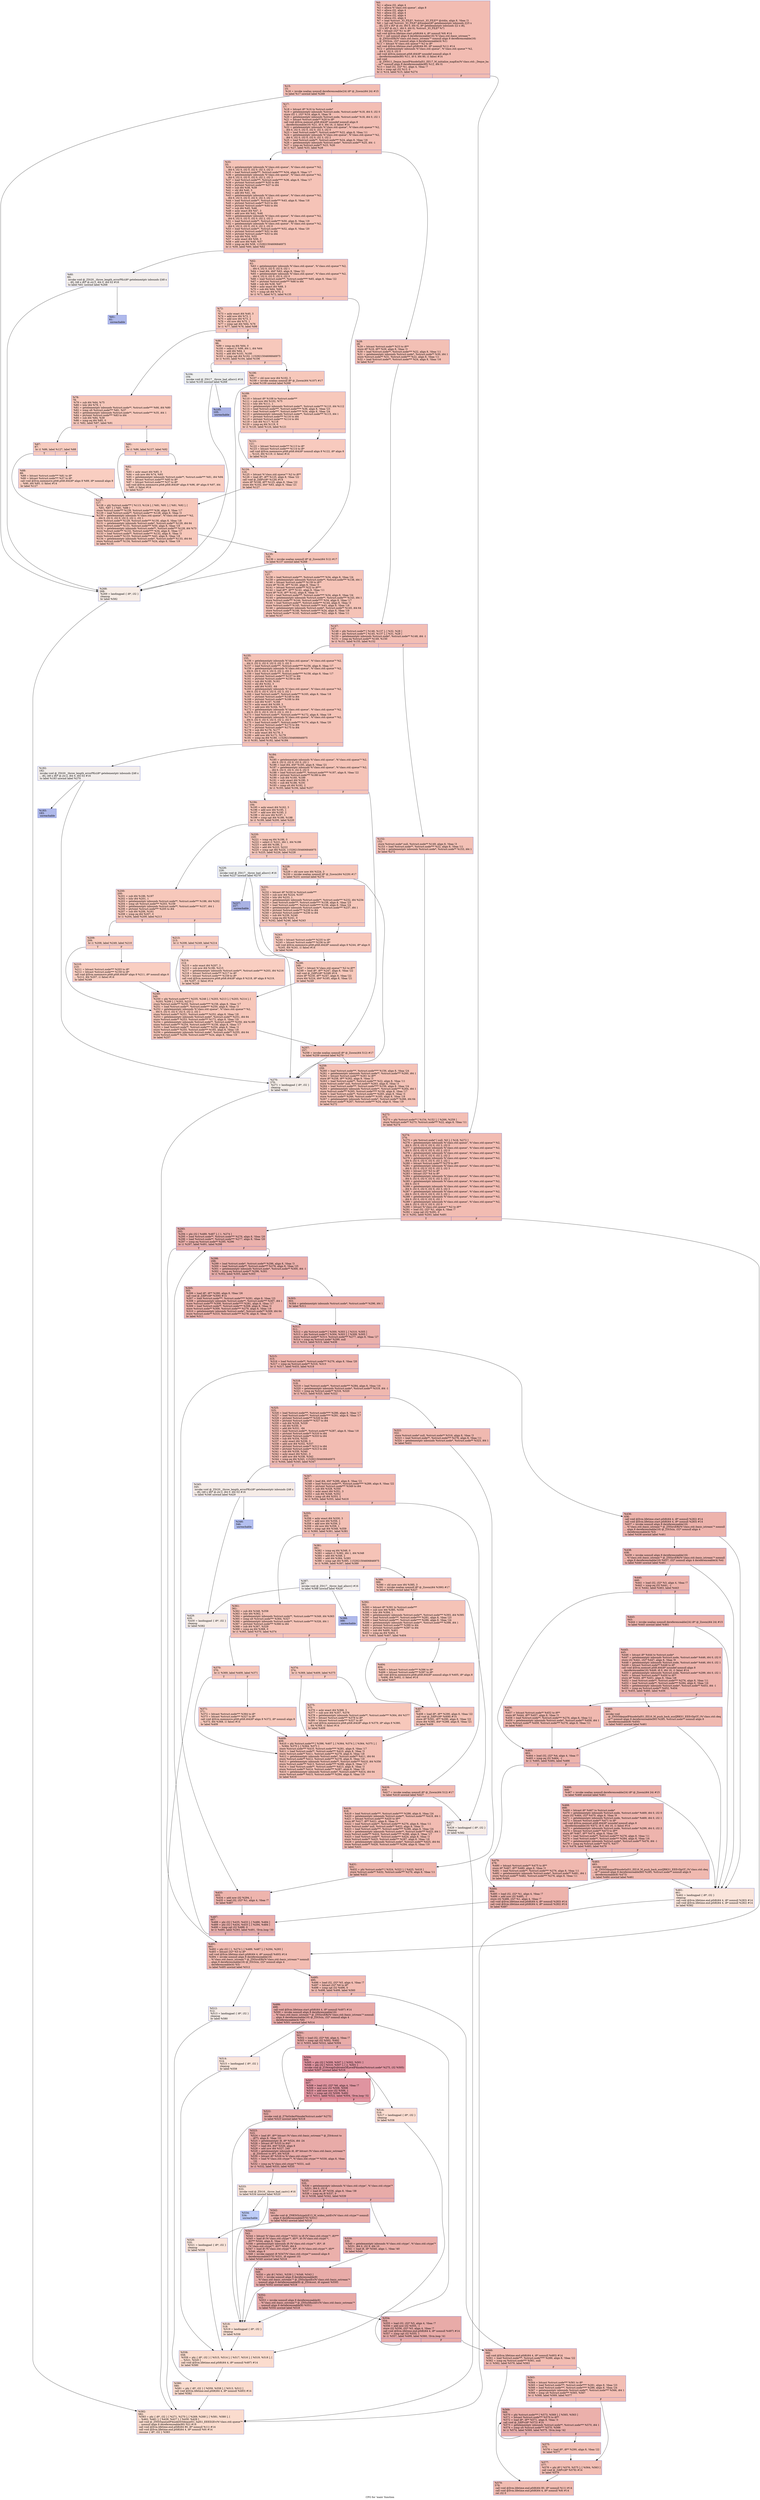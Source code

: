 digraph "CFG for 'main' function" {
	label="CFG for 'main' function";

	Node0x55df710469c0 [shape=record,color="#3d50c3ff", style=filled, fillcolor="#e1675170",label="{%0:\l  %1 = alloca i32, align 4\l  %2 = alloca %\"class.std::queue\", align 8\l  %3 = alloca i32, align 4\l  %4 = alloca i32, align 4\l  %5 = alloca i32, align 4\l  %6 = alloca i32, align 4\l  %7 = load %struct._IO_FILE*, %struct._IO_FILE** @stdin, align 8, !tbaa !3\l  %8 = tail call %struct._IO_FILE* @freopen(i8* getelementptr inbounds ([25 x\l... i8], [25 x i8]* @.str, i64 0, i64 0), i8* getelementptr inbounds ([2 x i8],\l... [2 x i8]* @.str.1, i64 0, i64 0), %struct._IO_FILE* %7)\l  %9 = bitcast i32* %1 to i8*\l  call void @llvm.lifetime.start.p0i8(i64 4, i8* nonnull %9) #14\l  %10 = call nonnull align 8 dereferenceable(16) %\"class.std::basic_istream\"*\l... @_ZNSirsERi(%\"class.std::basic_istream\"* nonnull align 8 dereferenceable(16)\l... @_ZSt3cin, i32* nonnull align 4 dereferenceable(4) %1)\l  %11 = bitcast %\"class.std::queue\"* %2 to i8*\l  call void @llvm.lifetime.start.p0i8(i64 80, i8* nonnull %11) #14\l  %12 = getelementptr inbounds %\"class.std::queue\", %\"class.std::queue\"* %2,\l... i64 0, i32 0, i32 0\l  call void @llvm.memset.p0i8.i64(i8* noundef nonnull align 8\l... dereferenceable(80) %11, i8 0, i64 80, i1 false) #14\l  call void\l... @_ZNSt11_Deque_baseIP4nodeSaIS1_EE17_M_initialize_mapEm(%\"class.std::_Deque_ba\l...se\"* nonnull align 8 dereferenceable(80) %12, i64 0)\l  %13 = load i32, i32* %1, align 4, !tbaa !7\l  %14 = icmp sgt i32 %13, 0\l  br i1 %14, label %15, label %274\l|{<s0>T|<s1>F}}"];
	Node0x55df710469c0:s0 -> Node0x55df71047c90;
	Node0x55df710469c0:s1 -> Node0x55df71047ce0;
	Node0x55df71047c90 [shape=record,color="#3d50c3ff", style=filled, fillcolor="#e36c5570",label="{%15:\l15:                                               \l  %16 = invoke noalias nonnull dereferenceable(24) i8* @_Znwm(i64 24) #15\l          to label %17 unwind label %268\l}"];
	Node0x55df71047c90 -> Node0x55df71047e20;
	Node0x55df71047c90 -> Node0x55df71047e70;
	Node0x55df71047e20 [shape=record,color="#3d50c3ff", style=filled, fillcolor="#e36c5570",label="{%17:\l17:                                               \l  %18 = bitcast i8* %16 to %struct.node*\l  %19 = getelementptr inbounds %struct.node, %struct.node* %18, i64 0, i32 0\l  store i32 1, i32* %19, align 8, !tbaa !9\l  %20 = getelementptr inbounds %struct.node, %struct.node* %18, i64 0, i32 1\l  %21 = bitcast %struct.node** %20 to i8*\l  call void @llvm.memset.p0i8.i64(i8* noundef nonnull align 8\l... dereferenceable(16) %21, i8 0, i64 16, i1 false) #14\l  %22 = getelementptr inbounds %\"class.std::queue\", %\"class.std::queue\"* %2,\l... i64 0, i32 0, i32 0, i32 0, i32 3, i32 0\l  %23 = load %struct.node**, %struct.node*** %22, align 8, !tbaa !11\l  %24 = getelementptr inbounds %\"class.std::queue\", %\"class.std::queue\"* %2,\l... i64 0, i32 0, i32 0, i32 0, i32 3, i32 2\l  %25 = load %struct.node**, %struct.node*** %24, align 8, !tbaa !16\l  %26 = getelementptr inbounds %struct.node*, %struct.node** %25, i64 -1\l  %27 = icmp eq %struct.node** %23, %26\l  br i1 %27, label %33, label %28\l|{<s0>T|<s1>F}}"];
	Node0x55df71047e20:s0 -> Node0x55df71048ff0;
	Node0x55df71047e20:s1 -> Node0x55df71049040;
	Node0x55df71049040 [shape=record,color="#3d50c3ff", style=filled, fillcolor="#e5705870",label="{%28:\l28:                                               \l  %29 = bitcast %struct.node** %23 to i8**\l  store i8* %16, i8** %29, align 8, !tbaa !3\l  %30 = load %struct.node**, %struct.node*** %22, align 8, !tbaa !11\l  %31 = getelementptr inbounds %struct.node*, %struct.node** %30, i64 1\l  store %struct.node** %31, %struct.node*** %22, align 8, !tbaa !11\l  %32 = load %struct.node**, %struct.node*** %24, align 8, !tbaa !16\l  br label %147\l}"];
	Node0x55df71049040 -> Node0x55df71049490;
	Node0x55df71048ff0 [shape=record,color="#3d50c3ff", style=filled, fillcolor="#e8765c70",label="{%33:\l33:                                               \l  %34 = getelementptr inbounds %\"class.std::queue\", %\"class.std::queue\"* %2,\l... i64 0, i32 0, i32 0, i32 0, i32 3, i32 3\l  %35 = load %struct.node***, %struct.node**** %34, align 8, !tbaa !17\l  %36 = getelementptr inbounds %\"class.std::queue\", %\"class.std::queue\"* %2,\l... i64 0, i32 0, i32 0, i32 0, i32 2, i32 3\l  %37 = load %struct.node***, %struct.node**** %36, align 8, !tbaa !17\l  %38 = ptrtoint %struct.node*** %35 to i64\l  %39 = ptrtoint %struct.node*** %37 to i64\l  %40 = sub i64 %38, %39\l  %41 = shl i64 %40, 3\l  %42 = add i64 %41, -64\l  %43 = getelementptr inbounds %\"class.std::queue\", %\"class.std::queue\"* %2,\l... i64 0, i32 0, i32 0, i32 0, i32 3, i32 1\l  %44 = load %struct.node**, %struct.node*** %43, align 8, !tbaa !18\l  %45 = ptrtoint %struct.node** %23 to i64\l  %46 = ptrtoint %struct.node** %44 to i64\l  %47 = sub i64 %45, %46\l  %48 = ashr exact i64 %47, 3\l  %49 = add nsw i64 %42, %48\l  %50 = getelementptr inbounds %\"class.std::queue\", %\"class.std::queue\"* %2,\l... i64 0, i32 0, i32 0, i32 0, i32 2, i32 2\l  %51 = load %struct.node**, %struct.node*** %50, align 8, !tbaa !19\l  %52 = getelementptr inbounds %\"class.std::queue\", %\"class.std::queue\"* %2,\l... i64 0, i32 0, i32 0, i32 0, i32 2, i32 0\l  %53 = load %struct.node**, %struct.node*** %52, align 8, !tbaa !20\l  %54 = ptrtoint %struct.node** %51 to i64\l  %55 = ptrtoint %struct.node** %53 to i64\l  %56 = sub i64 %54, %55\l  %57 = ashr exact i64 %56, 3\l  %58 = add nsw i64 %49, %57\l  %59 = icmp eq i64 %58, 1152921504606846975\l  br i1 %59, label %60, label %62\l|{<s0>T|<s1>F}}"];
	Node0x55df71048ff0:s0 -> Node0x55df7104a600;
	Node0x55df71048ff0:s1 -> Node0x55df7104a650;
	Node0x55df7104a600 [shape=record,color="#3d50c3ff", style=filled, fillcolor="#e3d9d370",label="{%60:\l60:                                               \l  invoke void @_ZSt20__throw_length_errorPKc(i8* getelementptr inbounds ([48 x\l... i8], [48 x i8]* @.str.2, i64 0, i64 0)) #16\l          to label %61 unwind label %268\l}"];
	Node0x55df7104a600 -> Node0x55df7104a790;
	Node0x55df7104a600 -> Node0x55df71047e70;
	Node0x55df7104a790 [shape=record,color="#3d50c3ff", style=filled, fillcolor="#4961d270",label="{%61:\l61:                                               \l  unreachable\l}"];
	Node0x55df7104a650 [shape=record,color="#3d50c3ff", style=filled, fillcolor="#e8765c70",label="{%62:\l62:                                               \l  %63 = getelementptr inbounds %\"class.std::queue\", %\"class.std::queue\"* %2,\l... i64 0, i32 0, i32 0, i32 0, i32 1\l  %64 = load i64, i64* %63, align 8, !tbaa !21\l  %65 = getelementptr inbounds %\"class.std::queue\", %\"class.std::queue\"* %2,\l... i64 0, i32 0, i32 0, i32 0, i32 0\l  %66 = load %struct.node***, %struct.node**** %65, align 8, !tbaa !22\l  %67 = ptrtoint %struct.node*** %66 to i64\l  %68 = sub i64 %38, %67\l  %69 = ashr exact i64 %68, 3\l  %70 = sub i64 %64, %69\l  %71 = icmp ult i64 %70, 2\l  br i1 %71, label %72, label %135\l|{<s0>T|<s1>F}}"];
	Node0x55df7104a650:s0 -> Node0x55df7104af30;
	Node0x55df7104a650:s1 -> Node0x55df7104af80;
	Node0x55df7104af30 [shape=record,color="#3d50c3ff", style=filled, fillcolor="#ec7f6370",label="{%72:\l72:                                               \l  %73 = ashr exact i64 %40, 3\l  %74 = add nsw i64 %73, 1\l  %75 = add nsw i64 %73, 2\l  %76 = shl nsw i64 %75, 1\l  %77 = icmp ugt i64 %64, %76\l  br i1 %77, label %78, label %98\l|{<s0>T|<s1>F}}"];
	Node0x55df7104af30:s0 -> Node0x55df7104b350;
	Node0x55df7104af30:s1 -> Node0x55df7104b3a0;
	Node0x55df7104b350 [shape=record,color="#3d50c3ff", style=filled, fillcolor="#ed836670",label="{%78:\l78:                                               \l  %79 = sub i64 %64, %75\l  %80 = lshr i64 %79, 1\l  %81 = getelementptr inbounds %struct.node**, %struct.node*** %66, i64 %80\l  %82 = icmp ult %struct.node*** %81, %37\l  %83 = getelementptr inbounds %struct.node**, %struct.node*** %35, i64 1\l  %84 = ptrtoint %struct.node*** %83 to i64\l  %85 = sub i64 %84, %39\l  %86 = icmp eq i64 %85, 0\l  br i1 %82, label %87, label %91\l|{<s0>T|<s1>F}}"];
	Node0x55df7104b350:s0 -> Node0x55df7104b960;
	Node0x55df7104b350:s1 -> Node0x55df7104b9b0;
	Node0x55df7104b960 [shape=record,color="#3d50c3ff", style=filled, fillcolor="#f08b6e70",label="{%87:\l87:                                               \l  br i1 %86, label %127, label %88\l|{<s0>T|<s1>F}}"];
	Node0x55df7104b960:s0 -> Node0x55df7104baf0;
	Node0x55df7104b960:s1 -> Node0x55df7104bb40;
	Node0x55df7104bb40 [shape=record,color="#3d50c3ff", style=filled, fillcolor="#f2907270",label="{%88:\l88:                                               \l  %89 = bitcast %struct.node*** %81 to i8*\l  %90 = bitcast %struct.node*** %37 to i8*\l  call void @llvm.memmove.p0i8.p0i8.i64(i8* align 8 %89, i8* nonnull align 8\l... %90, i64 %85, i1 false) #14\l  br label %127\l}"];
	Node0x55df7104bb40 -> Node0x55df7104baf0;
	Node0x55df7104b9b0 [shape=record,color="#3d50c3ff", style=filled, fillcolor="#f08b6e70",label="{%91:\l91:                                               \l  br i1 %86, label %127, label %92\l|{<s0>T|<s1>F}}"];
	Node0x55df7104b9b0:s0 -> Node0x55df7104baf0;
	Node0x55df7104b9b0:s1 -> Node0x55df7104bf60;
	Node0x55df7104bf60 [shape=record,color="#3d50c3ff", style=filled, fillcolor="#f2907270",label="{%92:\l92:                                               \l  %93 = ashr exact i64 %85, 3\l  %94 = sub nsw i64 %74, %93\l  %95 = getelementptr inbounds %struct.node**, %struct.node*** %81, i64 %94\l  %96 = bitcast %struct.node*** %95 to i8*\l  %97 = bitcast %struct.node*** %37 to i8*\l  call void @llvm.memmove.p0i8.p0i8.i64(i8* align 8 %96, i8* align 8 %97, i64\l... %85, i1 false) #14\l  br label %127\l}"];
	Node0x55df7104bf60 -> Node0x55df7104baf0;
	Node0x55df7104b3a0 [shape=record,color="#3d50c3ff", style=filled, fillcolor="#ed836670",label="{%98:\l98:                                               \l  %99 = icmp eq i64 %64, 0\l  %100 = select i1 %99, i64 1, i64 %64\l  %101 = add i64 %64, 2\l  %102 = add i64 %101, %100\l  %103 = icmp ugt i64 %102, 1152921504606846975\l  br i1 %103, label %104, label %106\l|{<s0>T|<s1>F}}"];
	Node0x55df7104b3a0:s0 -> Node0x55df7104c7d0;
	Node0x55df7104b3a0:s1 -> Node0x55df7104c820;
	Node0x55df7104c7d0 [shape=record,color="#3d50c3ff", style=filled, fillcolor="#dbdcde70",label="{%104:\l104:                                              \l  invoke void @_ZSt17__throw_bad_allocv() #16\l          to label %105 unwind label %268\l}"];
	Node0x55df7104c7d0 -> Node0x55df7104c920;
	Node0x55df7104c7d0 -> Node0x55df71047e70;
	Node0x55df7104c920 [shape=record,color="#3d50c3ff", style=filled, fillcolor="#3d50c370",label="{%105:\l105:                                              \l  unreachable\l}"];
	Node0x55df7104c820 [shape=record,color="#3d50c3ff", style=filled, fillcolor="#ed836670",label="{%106:\l106:                                              \l  %107 = shl nuw nsw i64 %102, 3\l  %108 = invoke noalias nonnull i8* @_Znwm(i64 %107) #17\l          to label %109 unwind label %268\l}"];
	Node0x55df7104c820 -> Node0x55df7104cb60;
	Node0x55df7104c820 -> Node0x55df71047e70;
	Node0x55df7104cb60 [shape=record,color="#3d50c3ff", style=filled, fillcolor="#ed836670",label="{%109:\l109:                                              \l  %110 = bitcast i8* %108 to %struct.node***\l  %111 = sub nsw i64 %102, %75\l  %112 = lshr i64 %111, 1\l  %113 = getelementptr inbounds %struct.node**, %struct.node*** %110, i64 %112\l  %114 = load %struct.node***, %struct.node**** %36, align 8, !tbaa !23\l  %115 = load %struct.node***, %struct.node**** %34, align 8, !tbaa !24\l  %116 = getelementptr inbounds %struct.node**, %struct.node*** %115, i64 1\l  %117 = ptrtoint %struct.node*** %116 to i64\l  %118 = ptrtoint %struct.node*** %114 to i64\l  %119 = sub i64 %117, %118\l  %120 = icmp eq i64 %119, 0\l  br i1 %120, label %124, label %121\l|{<s0>T|<s1>F}}"];
	Node0x55df7104cb60:s0 -> Node0x55df7104d2b0;
	Node0x55df7104cb60:s1 -> Node0x55df7104d300;
	Node0x55df7104d300 [shape=record,color="#3d50c3ff", style=filled, fillcolor="#ef886b70",label="{%121:\l121:                                              \l  %122 = bitcast %struct.node*** %113 to i8*\l  %123 = bitcast %struct.node*** %114 to i8*\l  call void @llvm.memmove.p0i8.p0i8.i64(i8* nonnull align 8 %122, i8* align 8\l... %123, i64 %119, i1 false) #14\l  br label %124\l}"];
	Node0x55df7104d300 -> Node0x55df7104d2b0;
	Node0x55df7104d2b0 [shape=record,color="#3d50c3ff", style=filled, fillcolor="#ed836670",label="{%124:\l124:                                              \l  %125 = bitcast %\"class.std::queue\"* %2 to i8**\l  %126 = load i8*, i8** %125, align 8, !tbaa !22\l  call void @_ZdlPv(i8* %126) #14\l  store i8* %108, i8** %125, align 8, !tbaa !22\l  store i64 %102, i64* %63, align 8, !tbaa !21\l  br label %127\l}"];
	Node0x55df7104d2b0 -> Node0x55df7104baf0;
	Node0x55df7104baf0 [shape=record,color="#3d50c3ff", style=filled, fillcolor="#ec7f6370",label="{%127:\l127:                                              \l  %128 = phi %struct.node*** [ %113, %124 ], [ %81, %91 ], [ %81, %92 ], [\l... %81, %87 ], [ %81, %88 ]\l  store %struct.node*** %128, %struct.node**** %36, align 8, !tbaa !17\l  %129 = load %struct.node**, %struct.node*** %128, align 8, !tbaa !3\l  %130 = getelementptr inbounds %\"class.std::queue\", %\"class.std::queue\"* %2,\l... i64 0, i32 0, i32 0, i32 0, i32 2, i32 1\l  store %struct.node** %129, %struct.node*** %130, align 8, !tbaa !18\l  %131 = getelementptr inbounds %struct.node*, %struct.node** %129, i64 64\l  store %struct.node** %131, %struct.node*** %50, align 8, !tbaa !19\l  %132 = getelementptr inbounds %struct.node**, %struct.node*** %128, i64 %73\l  store %struct.node*** %132, %struct.node**** %34, align 8, !tbaa !17\l  %133 = load %struct.node**, %struct.node*** %132, align 8, !tbaa !3\l  store %struct.node** %133, %struct.node*** %43, align 8, !tbaa !18\l  %134 = getelementptr inbounds %struct.node*, %struct.node** %133, i64 64\l  store %struct.node** %134, %struct.node*** %24, align 8, !tbaa !19\l  br label %135\l}"];
	Node0x55df7104baf0 -> Node0x55df7104af80;
	Node0x55df7104af80 [shape=record,color="#3d50c3ff", style=filled, fillcolor="#e8765c70",label="{%135:\l135:                                              \l  %136 = invoke noalias nonnull i8* @_Znwm(i64 512) #17\l          to label %137 unwind label %268\l}"];
	Node0x55df7104af80 -> Node0x55df7104eb40;
	Node0x55df7104af80 -> Node0x55df71047e70;
	Node0x55df7104eb40 [shape=record,color="#3d50c3ff", style=filled, fillcolor="#e8765c70",label="{%137:\l137:                                              \l  %138 = load %struct.node***, %struct.node**** %34, align 8, !tbaa !24\l  %139 = getelementptr inbounds %struct.node**, %struct.node*** %138, i64 1\l  %140 = bitcast %struct.node*** %139 to i8**\l  store i8* %136, i8** %140, align 8, !tbaa !3\l  %141 = bitcast %struct.node*** %22 to i8***\l  %142 = load i8**, i8*** %141, align 8, !tbaa !11\l  store i8* %16, i8** %142, align 8, !tbaa !3\l  %143 = load %struct.node***, %struct.node**** %34, align 8, !tbaa !24\l  %144 = getelementptr inbounds %struct.node**, %struct.node*** %143, i64 1\l  store %struct.node*** %144, %struct.node**** %34, align 8, !tbaa !17\l  %145 = load %struct.node**, %struct.node*** %144, align 8, !tbaa !3\l  store %struct.node** %145, %struct.node*** %43, align 8, !tbaa !18\l  %146 = getelementptr inbounds %struct.node*, %struct.node** %145, i64 64\l  store %struct.node** %146, %struct.node*** %24, align 8, !tbaa !19\l  store %struct.node** %145, %struct.node*** %22, align 8, !tbaa !11\l  br label %147\l}"];
	Node0x55df7104eb40 -> Node0x55df71049490;
	Node0x55df71049490 [shape=record,color="#3d50c3ff", style=filled, fillcolor="#e36c5570",label="{%147:\l147:                                              \l  %148 = phi %struct.node** [ %146, %137 ], [ %32, %28 ]\l  %149 = phi %struct.node** [ %145, %137 ], [ %31, %28 ]\l  %150 = getelementptr inbounds %struct.node*, %struct.node** %148, i64 -1\l  %151 = icmp eq %struct.node** %149, %150\l  br i1 %151, label %155, label %152\l|{<s0>T|<s1>F}}"];
	Node0x55df71049490:s0 -> Node0x55df7104f7c0;
	Node0x55df71049490:s1 -> Node0x55df7104f810;
	Node0x55df7104f810 [shape=record,color="#3d50c3ff", style=filled, fillcolor="#e5705870",label="{%152:\l152:                                              \l  store %struct.node* null, %struct.node** %149, align 8, !tbaa !3\l  %153 = load %struct.node**, %struct.node*** %22, align 8, !tbaa !11\l  %154 = getelementptr inbounds %struct.node*, %struct.node** %153, i64 1\l  br label %272\l}"];
	Node0x55df7104f810 -> Node0x55df7104fab0;
	Node0x55df7104f7c0 [shape=record,color="#3d50c3ff", style=filled, fillcolor="#e8765c70",label="{%155:\l155:                                              \l  %156 = getelementptr inbounds %\"class.std::queue\", %\"class.std::queue\"* %2,\l... i64 0, i32 0, i32 0, i32 0, i32 3, i32 3\l  %157 = load %struct.node***, %struct.node**** %156, align 8, !tbaa !17\l  %158 = getelementptr inbounds %\"class.std::queue\", %\"class.std::queue\"* %2,\l... i64 0, i32 0, i32 0, i32 0, i32 2, i32 3\l  %159 = load %struct.node***, %struct.node**** %158, align 8, !tbaa !17\l  %160 = ptrtoint %struct.node*** %157 to i64\l  %161 = ptrtoint %struct.node*** %159 to i64\l  %162 = sub i64 %160, %161\l  %163 = shl i64 %162, 3\l  %164 = add i64 %163, -64\l  %165 = getelementptr inbounds %\"class.std::queue\", %\"class.std::queue\"* %2,\l... i64 0, i32 0, i32 0, i32 0, i32 3, i32 1\l  %166 = load %struct.node**, %struct.node*** %165, align 8, !tbaa !18\l  %167 = ptrtoint %struct.node** %149 to i64\l  %168 = ptrtoint %struct.node** %166 to i64\l  %169 = sub i64 %167, %168\l  %170 = ashr exact i64 %169, 3\l  %171 = add nsw i64 %164, %170\l  %172 = getelementptr inbounds %\"class.std::queue\", %\"class.std::queue\"* %2,\l... i64 0, i32 0, i32 0, i32 0, i32 2, i32 2\l  %173 = load %struct.node**, %struct.node*** %172, align 8, !tbaa !19\l  %174 = getelementptr inbounds %\"class.std::queue\", %\"class.std::queue\"* %2,\l... i64 0, i32 0, i32 0, i32 0, i32 2, i32 0\l  %175 = load %struct.node**, %struct.node*** %174, align 8, !tbaa !20\l  %176 = ptrtoint %struct.node** %173 to i64\l  %177 = ptrtoint %struct.node** %175 to i64\l  %178 = sub i64 %176, %177\l  %179 = ashr exact i64 %178, 3\l  %180 = add nsw i64 %171, %179\l  %181 = icmp eq i64 %180, 1152921504606846975\l  br i1 %181, label %182, label %184\l|{<s0>T|<s1>F}}"];
	Node0x55df7104f7c0:s0 -> Node0x55df71050c20;
	Node0x55df7104f7c0:s1 -> Node0x55df71050c70;
	Node0x55df71050c20 [shape=record,color="#3d50c3ff", style=filled, fillcolor="#e3d9d370",label="{%182:\l182:                                              \l  invoke void @_ZSt20__throw_length_errorPKc(i8* getelementptr inbounds ([48 x\l... i8], [48 x i8]* @.str.2, i64 0, i64 0)) #16\l          to label %183 unwind label %270\l}"];
	Node0x55df71050c20 -> Node0x55df71050d70;
	Node0x55df71050c20 -> Node0x55df71050dc0;
	Node0x55df71050d70 [shape=record,color="#3d50c3ff", style=filled, fillcolor="#4961d270",label="{%183:\l183:                                              \l  unreachable\l}"];
	Node0x55df71050c70 [shape=record,color="#3d50c3ff", style=filled, fillcolor="#e8765c70",label="{%184:\l184:                                              \l  %185 = getelementptr inbounds %\"class.std::queue\", %\"class.std::queue\"* %2,\l... i64 0, i32 0, i32 0, i32 0, i32 1\l  %186 = load i64, i64* %185, align 8, !tbaa !21\l  %187 = getelementptr inbounds %\"class.std::queue\", %\"class.std::queue\"* %2,\l... i64 0, i32 0, i32 0, i32 0, i32 0\l  %188 = load %struct.node***, %struct.node**** %187, align 8, !tbaa !22\l  %189 = ptrtoint %struct.node*** %188 to i64\l  %190 = sub i64 %160, %189\l  %191 = ashr exact i64 %190, 3\l  %192 = sub i64 %186, %191\l  %193 = icmp ult i64 %192, 2\l  br i1 %193, label %194, label %257\l|{<s0>T|<s1>F}}"];
	Node0x55df71050c70:s0 -> Node0x55df7102db60;
	Node0x55df71050c70:s1 -> Node0x55df7102dbb0;
	Node0x55df7102db60 [shape=record,color="#3d50c3ff", style=filled, fillcolor="#ec7f6370",label="{%194:\l194:                                              \l  %195 = ashr exact i64 %162, 3\l  %196 = add nsw i64 %195, 1\l  %197 = add nsw i64 %195, 2\l  %198 = shl nsw i64 %197, 1\l  %199 = icmp ugt i64 %186, %198\l  br i1 %199, label %200, label %220\l|{<s0>T|<s1>F}}"];
	Node0x55df7102db60:s0 -> Node0x55df7103ea10;
	Node0x55df7102db60:s1 -> Node0x55df7103ea60;
	Node0x55df7103ea10 [shape=record,color="#3d50c3ff", style=filled, fillcolor="#ed836670",label="{%200:\l200:                                              \l  %201 = sub i64 %186, %197\l  %202 = lshr i64 %201, 1\l  %203 = getelementptr inbounds %struct.node**, %struct.node*** %188, i64 %202\l  %204 = icmp ult %struct.node*** %203, %159\l  %205 = getelementptr inbounds %struct.node**, %struct.node*** %157, i64 1\l  %206 = ptrtoint %struct.node*** %205 to i64\l  %207 = sub i64 %206, %161\l  %208 = icmp eq i64 %207, 0\l  br i1 %204, label %209, label %213\l|{<s0>T|<s1>F}}"];
	Node0x55df7103ea10:s0 -> Node0x55df7103efe0;
	Node0x55df7103ea10:s1 -> Node0x55df7103f030;
	Node0x55df7103efe0 [shape=record,color="#3d50c3ff", style=filled, fillcolor="#f08b6e70",label="{%209:\l209:                                              \l  br i1 %208, label %249, label %210\l|{<s0>T|<s1>F}}"];
	Node0x55df7103efe0:s0 -> Node0x55df7103f130;
	Node0x55df7103efe0:s1 -> Node0x55df7103f180;
	Node0x55df7103f180 [shape=record,color="#3d50c3ff", style=filled, fillcolor="#f2907270",label="{%210:\l210:                                              \l  %211 = bitcast %struct.node*** %203 to i8*\l  %212 = bitcast %struct.node*** %159 to i8*\l  call void @llvm.memmove.p0i8.p0i8.i64(i8* align 8 %211, i8* nonnull align 8\l... %212, i64 %207, i1 false) #14\l  br label %249\l}"];
	Node0x55df7103f180 -> Node0x55df7103f130;
	Node0x55df7103f030 [shape=record,color="#3d50c3ff", style=filled, fillcolor="#f08b6e70",label="{%213:\l213:                                              \l  br i1 %208, label %249, label %214\l|{<s0>T|<s1>F}}"];
	Node0x55df7103f030:s0 -> Node0x55df7103f130;
	Node0x55df7103f030:s1 -> Node0x55df7103f5a0;
	Node0x55df7103f5a0 [shape=record,color="#3d50c3ff", style=filled, fillcolor="#f2907270",label="{%214:\l214:                                              \l  %215 = ashr exact i64 %207, 3\l  %216 = sub nsw i64 %196, %215\l  %217 = getelementptr inbounds %struct.node**, %struct.node*** %203, i64 %216\l  %218 = bitcast %struct.node*** %217 to i8*\l  %219 = bitcast %struct.node*** %159 to i8*\l  call void @llvm.memmove.p0i8.p0i8.i64(i8* align 8 %218, i8* align 8 %219,\l... i64 %207, i1 false) #14\l  br label %249\l}"];
	Node0x55df7103f5a0 -> Node0x55df7103f130;
	Node0x55df7103ea60 [shape=record,color="#3d50c3ff", style=filled, fillcolor="#ed836670",label="{%220:\l220:                                              \l  %221 = icmp eq i64 %186, 0\l  %222 = select i1 %221, i64 1, i64 %186\l  %223 = add i64 %186, 2\l  %224 = add i64 %223, %222\l  %225 = icmp ugt i64 %224, 1152921504606846975\l  br i1 %225, label %226, label %228\l|{<s0>T|<s1>F}}"];
	Node0x55df7103ea60:s0 -> Node0x55df7103fe10;
	Node0x55df7103ea60:s1 -> Node0x55df7103fe60;
	Node0x55df7103fe10 [shape=record,color="#3d50c3ff", style=filled, fillcolor="#dbdcde70",label="{%226:\l226:                                              \l  invoke void @_ZSt17__throw_bad_allocv() #16\l          to label %227 unwind label %270\l}"];
	Node0x55df7103fe10 -> Node0x55df7103ff60;
	Node0x55df7103fe10 -> Node0x55df71050dc0;
	Node0x55df7103ff60 [shape=record,color="#3d50c3ff", style=filled, fillcolor="#3d50c370",label="{%227:\l227:                                              \l  unreachable\l}"];
	Node0x55df7103fe60 [shape=record,color="#3d50c3ff", style=filled, fillcolor="#ed836670",label="{%228:\l228:                                              \l  %229 = shl nuw nsw i64 %224, 3\l  %230 = invoke noalias nonnull i8* @_Znwm(i64 %229) #17\l          to label %231 unwind label %270\l}"];
	Node0x55df7103fe60 -> Node0x55df710401a0;
	Node0x55df7103fe60 -> Node0x55df71050dc0;
	Node0x55df710401a0 [shape=record,color="#3d50c3ff", style=filled, fillcolor="#ed836670",label="{%231:\l231:                                              \l  %232 = bitcast i8* %230 to %struct.node***\l  %233 = sub nsw i64 %224, %197\l  %234 = lshr i64 %233, 1\l  %235 = getelementptr inbounds %struct.node**, %struct.node*** %232, i64 %234\l  %236 = load %struct.node***, %struct.node**** %158, align 8, !tbaa !23\l  %237 = load %struct.node***, %struct.node**** %156, align 8, !tbaa !24\l  %238 = getelementptr inbounds %struct.node**, %struct.node*** %237, i64 1\l  %239 = ptrtoint %struct.node*** %238 to i64\l  %240 = ptrtoint %struct.node*** %236 to i64\l  %241 = sub i64 %239, %240\l  %242 = icmp eq i64 %241, 0\l  br i1 %242, label %246, label %243\l|{<s0>T|<s1>F}}"];
	Node0x55df710401a0:s0 -> Node0x55df710408f0;
	Node0x55df710401a0:s1 -> Node0x55df71040940;
	Node0x55df71040940 [shape=record,color="#3d50c3ff", style=filled, fillcolor="#ef886b70",label="{%243:\l243:                                              \l  %244 = bitcast %struct.node*** %235 to i8*\l  %245 = bitcast %struct.node*** %236 to i8*\l  call void @llvm.memmove.p0i8.p0i8.i64(i8* nonnull align 8 %244, i8* align 8\l... %245, i64 %241, i1 false) #14\l  br label %246\l}"];
	Node0x55df71040940 -> Node0x55df710408f0;
	Node0x55df710408f0 [shape=record,color="#3d50c3ff", style=filled, fillcolor="#ed836670",label="{%246:\l246:                                              \l  %247 = bitcast %\"class.std::queue\"* %2 to i8**\l  %248 = load i8*, i8** %247, align 8, !tbaa !22\l  call void @_ZdlPv(i8* %248) #14\l  store i8* %230, i8** %247, align 8, !tbaa !22\l  store i64 %224, i64* %185, align 8, !tbaa !21\l  br label %249\l}"];
	Node0x55df710408f0 -> Node0x55df7103f130;
	Node0x55df7103f130 [shape=record,color="#3d50c3ff", style=filled, fillcolor="#ec7f6370",label="{%249:\l249:                                              \l  %250 = phi %struct.node*** [ %235, %246 ], [ %203, %213 ], [ %203, %214 ], [\l... %203, %209 ], [ %203, %210 ]\l  store %struct.node*** %250, %struct.node**** %158, align 8, !tbaa !17\l  %251 = load %struct.node**, %struct.node*** %250, align 8, !tbaa !3\l  %252 = getelementptr inbounds %\"class.std::queue\", %\"class.std::queue\"* %2,\l... i64 0, i32 0, i32 0, i32 0, i32 2, i32 1\l  store %struct.node** %251, %struct.node*** %252, align 8, !tbaa !18\l  %253 = getelementptr inbounds %struct.node*, %struct.node** %251, i64 64\l  store %struct.node** %253, %struct.node*** %172, align 8, !tbaa !19\l  %254 = getelementptr inbounds %struct.node**, %struct.node*** %250, i64 %195\l  store %struct.node*** %254, %struct.node**** %156, align 8, !tbaa !17\l  %255 = load %struct.node**, %struct.node*** %254, align 8, !tbaa !3\l  store %struct.node** %255, %struct.node*** %165, align 8, !tbaa !18\l  %256 = getelementptr inbounds %struct.node*, %struct.node** %255, i64 64\l  store %struct.node** %256, %struct.node*** %24, align 8, !tbaa !19\l  br label %257\l}"];
	Node0x55df7103f130 -> Node0x55df7102dbb0;
	Node0x55df7102dbb0 [shape=record,color="#3d50c3ff", style=filled, fillcolor="#e8765c70",label="{%257:\l257:                                              \l  %258 = invoke noalias nonnull i8* @_Znwm(i64 512) #17\l          to label %259 unwind label %270\l}"];
	Node0x55df7102dbb0 -> Node0x55df7104dc60;
	Node0x55df7102dbb0 -> Node0x55df71050dc0;
	Node0x55df7104dc60 [shape=record,color="#3d50c3ff", style=filled, fillcolor="#e8765c70",label="{%259:\l259:                                              \l  %260 = load %struct.node***, %struct.node**** %156, align 8, !tbaa !24\l  %261 = getelementptr inbounds %struct.node**, %struct.node*** %260, i64 1\l  %262 = bitcast %struct.node*** %261 to i8**\l  store i8* %258, i8** %262, align 8, !tbaa !3\l  %263 = load %struct.node**, %struct.node*** %22, align 8, !tbaa !11\l  store %struct.node* null, %struct.node** %263, align 8, !tbaa !3\l  %264 = load %struct.node***, %struct.node**** %156, align 8, !tbaa !24\l  %265 = getelementptr inbounds %struct.node**, %struct.node*** %264, i64 1\l  store %struct.node*** %265, %struct.node**** %156, align 8, !tbaa !17\l  %266 = load %struct.node**, %struct.node*** %265, align 8, !tbaa !3\l  store %struct.node** %266, %struct.node*** %165, align 8, !tbaa !18\l  %267 = getelementptr inbounds %struct.node*, %struct.node** %266, i64 64\l  store %struct.node** %267, %struct.node*** %24, align 8, !tbaa !19\l  br label %272\l}"];
	Node0x55df7104dc60 -> Node0x55df7104fab0;
	Node0x55df71047e70 [shape=record,color="#3d50c3ff", style=filled, fillcolor="#ecd3c570",label="{%268:\l268:                                              \l  %269 = landingpad \{ i8*, i32 \}\l          cleanup\l  br label %582\l}"];
	Node0x55df71047e70 -> Node0x55df7102de60;
	Node0x55df71050dc0 [shape=record,color="#3d50c3ff", style=filled, fillcolor="#e8d6cc70",label="{%270:\l270:                                              \l  %271 = landingpad \{ i8*, i32 \}\l          cleanup\l  br label %582\l}"];
	Node0x55df71050dc0 -> Node0x55df7102de60;
	Node0x55df7104fab0 [shape=record,color="#3d50c3ff", style=filled, fillcolor="#e36c5570",label="{%272:\l272:                                              \l  %273 = phi %struct.node** [ %154, %152 ], [ %266, %259 ]\l  store %struct.node** %273, %struct.node*** %22, align 8, !tbaa !11\l  br label %274\l}"];
	Node0x55df7104fab0 -> Node0x55df71047ce0;
	Node0x55df71047ce0 [shape=record,color="#3d50c3ff", style=filled, fillcolor="#e1675170",label="{%274:\l274:                                              \l  %275 = phi %struct.node* [ null, %0 ], [ %18, %272 ]\l  %276 = getelementptr inbounds %\"class.std::queue\", %\"class.std::queue\"* %2,\l... i64 0, i32 0, i32 0, i32 0, i32 3, i32 0\l  %277 = getelementptr inbounds %\"class.std::queue\", %\"class.std::queue\"* %2,\l... i64 0, i32 0, i32 0, i32 0, i32 2, i32 0\l  %278 = getelementptr inbounds %\"class.std::queue\", %\"class.std::queue\"* %2,\l... i64 0, i32 0, i32 0, i32 0, i32 2, i32 2\l  %279 = getelementptr inbounds %\"class.std::queue\", %\"class.std::queue\"* %2,\l... i64 0, i32 0, i32 0, i32 0, i32 2, i32 1\l  %280 = bitcast %struct.node*** %279 to i8**\l  %281 = getelementptr inbounds %\"class.std::queue\", %\"class.std::queue\"* %2,\l... i64 0, i32 0, i32 0, i32 0, i32 2, i32 3\l  %282 = bitcast i32* %3 to i8*\l  %283 = bitcast i32* %4 to i8*\l  %284 = getelementptr inbounds %\"class.std::queue\", %\"class.std::queue\"* %2,\l... i64 0, i32 0, i32 0, i32 0, i32 3, i32 2\l  %285 = getelementptr inbounds %\"class.std::queue\", %\"class.std::queue\"* %2,\l... i64 0, i32 0\l  %286 = getelementptr inbounds %\"class.std::queue\", %\"class.std::queue\"* %2,\l... i64 0, i32 0, i32 0, i32 0, i32 3, i32 3\l  %287 = getelementptr inbounds %\"class.std::queue\", %\"class.std::queue\"* %2,\l... i64 0, i32 0, i32 0, i32 0, i32 3, i32 1\l  %288 = getelementptr inbounds %\"class.std::queue\", %\"class.std::queue\"* %2,\l... i64 0, i32 0, i32 0, i32 0, i32 1\l  %289 = getelementptr inbounds %\"class.std::queue\", %\"class.std::queue\"* %2,\l... i64 0, i32 0, i32 0, i32 0, i32 0\l  %290 = bitcast %\"class.std::queue\"* %2 to i8**\l  %291 = load i32, i32* %1, align 4, !tbaa !7\l  %292 = icmp sgt i32 %291, 0\l  br i1 %292, label %293, label %491\l|{<s0>T|<s1>F}}"];
	Node0x55df71047ce0:s0 -> Node0x55df71059c30;
	Node0x55df71047ce0:s1 -> Node0x55df71059c80;
	Node0x55df71059c30 [shape=record,color="#3d50c3ff", style=filled, fillcolor="#d24b4070",label="{%293:\l293:                                              \l  %294 = phi i32 [ %489, %487 ], [ 1, %274 ]\l  %295 = load %struct.node**, %struct.node*** %276, align 8, !tbaa !20\l  %296 = load %struct.node**, %struct.node*** %277, align 8, !tbaa !20\l  %297 = icmp eq %struct.node** %295, %296\l  br i1 %297, label %491, label %298\l|{<s0>T|<s1>F}}"];
	Node0x55df71059c30:s0 -> Node0x55df71059c80;
	Node0x55df71059c30:s1 -> Node0x55df71059ff0;
	Node0x55df71059ff0 [shape=record,color="#3d50c3ff", style=filled, fillcolor="#d24b4070",label="{%298:\l298:                                              \l  %299 = load %struct.node*, %struct.node** %296, align 8, !tbaa !3\l  %300 = load %struct.node**, %struct.node*** %278, align 8, !tbaa !25\l  %301 = getelementptr inbounds %struct.node*, %struct.node** %300, i64 -1\l  %302 = icmp eq %struct.node** %296, %301\l  br i1 %302, label %305, label %303\l|{<s0>T|<s1>F}}"];
	Node0x55df71059ff0:s0 -> Node0x55df7105a910;
	Node0x55df71059ff0:s1 -> Node0x55df7105a960;
	Node0x55df7105a960 [shape=record,color="#3d50c3ff", style=filled, fillcolor="#d6524470",label="{%303:\l303:                                              \l  %304 = getelementptr inbounds %struct.node*, %struct.node** %296, i64 1\l  br label %311\l}"];
	Node0x55df7105a960 -> Node0x55df7105ab00;
	Node0x55df7105a910 [shape=record,color="#3d50c3ff", style=filled, fillcolor="#d8564670",label="{%305:\l305:                                              \l  %306 = load i8*, i8** %280, align 8, !tbaa !26\l  call void @_ZdlPv(i8* %306) #14\l  %307 = load %struct.node***, %struct.node**** %281, align 8, !tbaa !23\l  %308 = getelementptr inbounds %struct.node**, %struct.node*** %307, i64 1\l  store %struct.node*** %308, %struct.node**** %281, align 8, !tbaa !17\l  %309 = load %struct.node**, %struct.node*** %308, align 8, !tbaa !3\l  store %struct.node** %309, %struct.node*** %279, align 8, !tbaa !18\l  %310 = getelementptr inbounds %struct.node*, %struct.node** %309, i64 64\l  store %struct.node** %310, %struct.node*** %278, align 8, !tbaa !19\l  br label %311\l}"];
	Node0x55df7105a910 -> Node0x55df7105ab00;
	Node0x55df7105ab00 [shape=record,color="#3d50c3ff", style=filled, fillcolor="#d24b4070",label="{%311:\l311:                                              \l  %312 = phi %struct.node** [ %300, %303 ], [ %310, %305 ]\l  %313 = phi %struct.node** [ %304, %303 ], [ %309, %305 ]\l  store %struct.node** %313, %struct.node*** %277, align 8, !tbaa !27\l  %314 = icmp eq %struct.node* %299, null\l  br i1 %314, label %315, label %436\l|{<s0>T|<s1>F}}"];
	Node0x55df7105ab00:s0 -> Node0x55df7105c000;
	Node0x55df7105ab00:s1 -> Node0x55df7105c050;
	Node0x55df7105c000 [shape=record,color="#3d50c3ff", style=filled, fillcolor="#d8564670",label="{%315:\l315:                                              \l  %316 = load %struct.node**, %struct.node*** %276, align 8, !tbaa !20\l  %317 = icmp eq %struct.node** %316, %313\l  br i1 %317, label %433, label %318\l|{<s0>T|<s1>F}}"];
	Node0x55df7105c000:s0 -> Node0x55df7105c250;
	Node0x55df7105c000:s1 -> Node0x55df7105c2a0;
	Node0x55df7105c2a0 [shape=record,color="#3d50c3ff", style=filled, fillcolor="#dc5d4a70",label="{%318:\l318:                                              \l  %319 = load %struct.node**, %struct.node*** %284, align 8, !tbaa !16\l  %320 = getelementptr inbounds %struct.node*, %struct.node** %319, i64 -1\l  %321 = icmp eq %struct.node** %316, %320\l  br i1 %321, label %325, label %322\l|{<s0>T|<s1>F}}"];
	Node0x55df7105c2a0:s0 -> Node0x55df7105c540;
	Node0x55df7105c2a0:s1 -> Node0x55df7105c590;
	Node0x55df7105c590 [shape=record,color="#3d50c3ff", style=filled, fillcolor="#de614d70",label="{%322:\l322:                                              \l  store %struct.node* null, %struct.node** %316, align 8, !tbaa !3\l  %323 = load %struct.node**, %struct.node*** %276, align 8, !tbaa !11\l  %324 = getelementptr inbounds %struct.node*, %struct.node** %323, i64 1\l  br label %431\l}"];
	Node0x55df7105c590 -> Node0x55df7105c830;
	Node0x55df7105c540 [shape=record,color="#3d50c3ff", style=filled, fillcolor="#e1675170",label="{%325:\l325:                                              \l  %326 = load %struct.node***, %struct.node**** %286, align 8, !tbaa !17\l  %327 = load %struct.node***, %struct.node**** %281, align 8, !tbaa !17\l  %328 = ptrtoint %struct.node*** %326 to i64\l  %329 = ptrtoint %struct.node*** %327 to i64\l  %330 = sub i64 %328, %329\l  %331 = shl i64 %330, 3\l  %332 = add i64 %331, -64\l  %333 = load %struct.node**, %struct.node*** %287, align 8, !tbaa !18\l  %334 = ptrtoint %struct.node** %316 to i64\l  %335 = ptrtoint %struct.node** %333 to i64\l  %336 = sub i64 %334, %335\l  %337 = ashr exact i64 %336, 3\l  %338 = add nsw i64 %332, %337\l  %339 = ptrtoint %struct.node** %312 to i64\l  %340 = ptrtoint %struct.node** %313 to i64\l  %341 = sub i64 %339, %340\l  %342 = ashr exact i64 %341, 3\l  %343 = add nsw i64 %338, %342\l  %344 = icmp eq i64 %343, 1152921504606846975\l  br i1 %344, label %345, label %347\l|{<s0>T|<s1>F}}"];
	Node0x55df7105c540:s0 -> Node0x55df7105d280;
	Node0x55df7105c540:s1 -> Node0x55df7105d2d0;
	Node0x55df7105d280 [shape=record,color="#3d50c3ff", style=filled, fillcolor="#ead5c970",label="{%345:\l345:                                              \l  invoke void @_ZSt20__throw_length_errorPKc(i8* getelementptr inbounds ([48 x\l... i8], [48 x i8]* @.str.2, i64 0, i64 0)) #16\l          to label %346 unwind label %429\l}"];
	Node0x55df7105d280 -> Node0x55df7105d410;
	Node0x55df7105d280 -> Node0x55df7105d460;
	Node0x55df7105d410 [shape=record,color="#3d50c3ff", style=filled, fillcolor="#536edd70",label="{%346:\l346:                                              \l  unreachable\l}"];
	Node0x55df7105d2d0 [shape=record,color="#3d50c3ff", style=filled, fillcolor="#e1675170",label="{%347:\l347:                                              \l  %348 = load i64, i64* %288, align 8, !tbaa !21\l  %349 = load %struct.node***, %struct.node**** %289, align 8, !tbaa !22\l  %350 = ptrtoint %struct.node*** %349 to i64\l  %351 = sub i64 %328, %350\l  %352 = ashr exact i64 %351, 3\l  %353 = sub i64 %348, %352\l  %354 = icmp ult i64 %353, 2\l  br i1 %354, label %355, label %416\l|{<s0>T|<s1>F}}"];
	Node0x55df7105d2d0:s0 -> Node0x55df7105da50;
	Node0x55df7105d2d0:s1 -> Node0x55df7105daa0;
	Node0x55df7105da50 [shape=record,color="#3d50c3ff", style=filled, fillcolor="#e5705870",label="{%355:\l355:                                              \l  %356 = ashr exact i64 %330, 3\l  %357 = add nsw i64 %356, 1\l  %358 = add nsw i64 %356, 2\l  %359 = shl nsw i64 %358, 1\l  %360 = icmp ugt i64 %348, %359\l  br i1 %360, label %361, label %381\l|{<s0>T|<s1>F}}"];
	Node0x55df7105da50:s0 -> Node0x55df7105de70;
	Node0x55df7105da50:s1 -> Node0x55df7105dec0;
	Node0x55df7105de70 [shape=record,color="#3d50c3ff", style=filled, fillcolor="#e8765c70",label="{%361:\l361:                                              \l  %362 = sub i64 %348, %358\l  %363 = lshr i64 %362, 1\l  %364 = getelementptr inbounds %struct.node**, %struct.node*** %349, i64 %363\l  %365 = icmp ult %struct.node*** %364, %327\l  %366 = getelementptr inbounds %struct.node**, %struct.node*** %326, i64 1\l  %367 = ptrtoint %struct.node*** %366 to i64\l  %368 = sub i64 %367, %329\l  %369 = icmp eq i64 %368, 0\l  br i1 %365, label %370, label %374\l|{<s0>T|<s1>F}}"];
	Node0x55df7105de70:s0 -> Node0x55df7105e480;
	Node0x55df7105de70:s1 -> Node0x55df7105e4d0;
	Node0x55df7105e480 [shape=record,color="#3d50c3ff", style=filled, fillcolor="#ec7f6370",label="{%370:\l370:                                              \l  br i1 %369, label %409, label %371\l|{<s0>T|<s1>F}}"];
	Node0x55df7105e480:s0 -> Node0x55df7105e610;
	Node0x55df7105e480:s1 -> Node0x55df7105e660;
	Node0x55df7105e660 [shape=record,color="#3d50c3ff", style=filled, fillcolor="#ed836670",label="{%371:\l371:                                              \l  %372 = bitcast %struct.node*** %364 to i8*\l  %373 = bitcast %struct.node*** %327 to i8*\l  call void @llvm.memmove.p0i8.p0i8.i64(i8* align 8 %372, i8* nonnull align 8\l... %373, i64 %368, i1 false) #14\l  br label %409\l}"];
	Node0x55df7105e660 -> Node0x55df7105e610;
	Node0x55df7105e4d0 [shape=record,color="#3d50c3ff", style=filled, fillcolor="#ec7f6370",label="{%374:\l374:                                              \l  br i1 %369, label %409, label %375\l|{<s0>T|<s1>F}}"];
	Node0x55df7105e4d0:s0 -> Node0x55df7105e610;
	Node0x55df7105e4d0:s1 -> Node0x55df7105ea80;
	Node0x55df7105ea80 [shape=record,color="#3d50c3ff", style=filled, fillcolor="#ed836670",label="{%375:\l375:                                              \l  %376 = ashr exact i64 %368, 3\l  %377 = sub nsw i64 %357, %376\l  %378 = getelementptr inbounds %struct.node**, %struct.node*** %364, i64 %377\l  %379 = bitcast %struct.node*** %378 to i8*\l  %380 = bitcast %struct.node*** %327 to i8*\l  call void @llvm.memmove.p0i8.p0i8.i64(i8* align 8 %379, i8* align 8 %380,\l... i64 %368, i1 false) #14\l  br label %409\l}"];
	Node0x55df7105ea80 -> Node0x55df7105e610;
	Node0x55df7105dec0 [shape=record,color="#3d50c3ff", style=filled, fillcolor="#e8765c70",label="{%381:\l381:                                              \l  %382 = icmp eq i64 %348, 0\l  %383 = select i1 %382, i64 1, i64 %348\l  %384 = add i64 %348, 2\l  %385 = add i64 %384, %383\l  %386 = icmp ugt i64 %385, 1152921504606846975\l  br i1 %386, label %387, label %389\l|{<s0>T|<s1>F}}"];
	Node0x55df7105dec0:s0 -> Node0x55df7105f2f0;
	Node0x55df7105dec0:s1 -> Node0x55df7105f340;
	Node0x55df7105f2f0 [shape=record,color="#3d50c3ff", style=filled, fillcolor="#e3d9d370",label="{%387:\l387:                                              \l  invoke void @_ZSt17__throw_bad_allocv() #16\l          to label %388 unwind label %429\l}"];
	Node0x55df7105f2f0 -> Node0x55df7105f440;
	Node0x55df7105f2f0 -> Node0x55df7105d460;
	Node0x55df7105f440 [shape=record,color="#3d50c3ff", style=filled, fillcolor="#4961d270",label="{%388:\l388:                                              \l  unreachable\l}"];
	Node0x55df7105f340 [shape=record,color="#3d50c3ff", style=filled, fillcolor="#e8765c70",label="{%389:\l389:                                              \l  %390 = shl nuw nsw i64 %385, 3\l  %391 = invoke noalias nonnull i8* @_Znwm(i64 %390) #17\l          to label %392 unwind label %427\l}"];
	Node0x55df7105f340 -> Node0x55df7105f680;
	Node0x55df7105f340 -> Node0x55df7105f6d0;
	Node0x55df7105f680 [shape=record,color="#3d50c3ff", style=filled, fillcolor="#e8765c70",label="{%392:\l392:                                              \l  %393 = bitcast i8* %391 to %struct.node***\l  %394 = sub nsw i64 %385, %358\l  %395 = lshr i64 %394, 1\l  %396 = getelementptr inbounds %struct.node**, %struct.node*** %393, i64 %395\l  %397 = load %struct.node***, %struct.node**** %281, align 8, !tbaa !23\l  %398 = load %struct.node***, %struct.node**** %286, align 8, !tbaa !24\l  %399 = getelementptr inbounds %struct.node**, %struct.node*** %398, i64 1\l  %400 = ptrtoint %struct.node*** %399 to i64\l  %401 = ptrtoint %struct.node*** %397 to i64\l  %402 = sub i64 %400, %401\l  %403 = icmp eq i64 %402, 0\l  br i1 %403, label %407, label %404\l|{<s0>T|<s1>F}}"];
	Node0x55df7105f680:s0 -> Node0x55df7105fe20;
	Node0x55df7105f680:s1 -> Node0x55df7105fe70;
	Node0x55df7105fe70 [shape=record,color="#3d50c3ff", style=filled, fillcolor="#e97a5f70",label="{%404:\l404:                                              \l  %405 = bitcast %struct.node*** %396 to i8*\l  %406 = bitcast %struct.node*** %397 to i8*\l  call void @llvm.memmove.p0i8.p0i8.i64(i8* nonnull align 8 %405, i8* align 8\l... %406, i64 %402, i1 false) #14\l  br label %407\l}"];
	Node0x55df7105fe70 -> Node0x55df7105fe20;
	Node0x55df7105fe20 [shape=record,color="#3d50c3ff", style=filled, fillcolor="#e8765c70",label="{%407:\l407:                                              \l  %408 = load i8*, i8** %290, align 8, !tbaa !22\l  call void @_ZdlPv(i8* %408) #14\l  store i8* %391, i8** %290, align 8, !tbaa !22\l  store i64 %385, i64* %288, align 8, !tbaa !21\l  br label %409\l}"];
	Node0x55df7105fe20 -> Node0x55df7105e610;
	Node0x55df7105e610 [shape=record,color="#3d50c3ff", style=filled, fillcolor="#e5705870",label="{%409:\l409:                                              \l  %410 = phi %struct.node*** [ %396, %407 ], [ %364, %374 ], [ %364, %375 ], [\l... %364, %370 ], [ %364, %371 ]\l  store %struct.node*** %410, %struct.node**** %281, align 8, !tbaa !17\l  %411 = load %struct.node**, %struct.node*** %410, align 8, !tbaa !3\l  store %struct.node** %411, %struct.node*** %279, align 8, !tbaa !18\l  %412 = getelementptr inbounds %struct.node*, %struct.node** %411, i64 64\l  store %struct.node** %412, %struct.node*** %278, align 8, !tbaa !19\l  %413 = getelementptr inbounds %struct.node**, %struct.node*** %410, i64 %356\l  store %struct.node*** %413, %struct.node**** %286, align 8, !tbaa !17\l  %414 = load %struct.node**, %struct.node*** %413, align 8, !tbaa !3\l  store %struct.node** %414, %struct.node*** %287, align 8, !tbaa !18\l  %415 = getelementptr inbounds %struct.node*, %struct.node** %414, i64 64\l  store %struct.node** %415, %struct.node*** %284, align 8, !tbaa !19\l  br label %416\l}"];
	Node0x55df7105e610 -> Node0x55df7105daa0;
	Node0x55df7105daa0 [shape=record,color="#3d50c3ff", style=filled, fillcolor="#e1675170",label="{%416:\l416:                                              \l  %417 = invoke noalias nonnull i8* @_Znwm(i64 512) #17\l          to label %418 unwind label %427\l}"];
	Node0x55df7105daa0 -> Node0x55df71060cf0;
	Node0x55df7105daa0 -> Node0x55df7105f6d0;
	Node0x55df71060cf0 [shape=record,color="#3d50c3ff", style=filled, fillcolor="#e1675170",label="{%418:\l418:                                              \l  %419 = load %struct.node***, %struct.node**** %286, align 8, !tbaa !24\l  %420 = getelementptr inbounds %struct.node**, %struct.node*** %419, i64 1\l  %421 = bitcast %struct.node*** %420 to i8**\l  store i8* %417, i8** %421, align 8, !tbaa !3\l  %422 = load %struct.node**, %struct.node*** %276, align 8, !tbaa !11\l  store %struct.node* null, %struct.node** %422, align 8, !tbaa !3\l  %423 = load %struct.node***, %struct.node**** %286, align 8, !tbaa !24\l  %424 = getelementptr inbounds %struct.node**, %struct.node*** %423, i64 1\l  store %struct.node*** %424, %struct.node**** %286, align 8, !tbaa !17\l  %425 = load %struct.node**, %struct.node*** %424, align 8, !tbaa !3\l  store %struct.node** %425, %struct.node*** %287, align 8, !tbaa !18\l  %426 = getelementptr inbounds %struct.node*, %struct.node** %425, i64 64\l  store %struct.node** %426, %struct.node*** %284, align 8, !tbaa !19\l  br label %431\l}"];
	Node0x55df71060cf0 -> Node0x55df7105c830;
	Node0x55df7105f6d0 [shape=record,color="#3d50c3ff", style=filled, fillcolor="#ead5c970",label="{%427:\l427:                                              \l  %428 = landingpad \{ i8*, i32 \}\l          cleanup\l  br label %582\l}"];
	Node0x55df7105f6d0 -> Node0x55df7102de60;
	Node0x55df7105d460 [shape=record,color="#3d50c3ff", style=filled, fillcolor="#ead5c970",label="{%429:\l429:                                              \l  %430 = landingpad \{ i8*, i32 \}\l          cleanup\l  br label %582\l}"];
	Node0x55df7105d460 -> Node0x55df7102de60;
	Node0x55df7105c830 [shape=record,color="#3d50c3ff", style=filled, fillcolor="#dc5d4a70",label="{%431:\l431:                                              \l  %432 = phi %struct.node** [ %324, %322 ], [ %425, %418 ]\l  store %struct.node** %432, %struct.node*** %276, align 8, !tbaa !11\l  br label %433\l}"];
	Node0x55df7105c830 -> Node0x55df7105c250;
	Node0x55df7105c250 [shape=record,color="#3d50c3ff", style=filled, fillcolor="#d8564670",label="{%433:\l433:                                              \l  %434 = add nsw i32 %294, 1\l  %435 = load i32, i32* %1, align 4, !tbaa !7\l  br label %487\l}"];
	Node0x55df7105c250 -> Node0x55df71059d80;
	Node0x55df7105c050 [shape=record,color="#3d50c3ff", style=filled, fillcolor="#d6524470",label="{%436:\l436:                                              \l  call void @llvm.lifetime.start.p0i8(i64 4, i8* nonnull %282) #14\l  call void @llvm.lifetime.start.p0i8(i64 4, i8* nonnull %283) #14\l  %437 = invoke nonnull align 8 dereferenceable(16)\l... %\"class.std::basic_istream\"* @_ZNSirsERi(%\"class.std::basic_istream\"* nonnull\l... align 8 dereferenceable(16) @_ZSt3cin, i32* nonnull align 4\l... dereferenceable(4) %3)\l          to label %438 unwind label %461\l}"];
	Node0x55df7105c050 -> Node0x55df71061d40;
	Node0x55df7105c050 -> Node0x55df71061d90;
	Node0x55df71061d40 [shape=record,color="#3d50c3ff", style=filled, fillcolor="#d6524470",label="{%438:\l438:                                              \l  %439 = invoke nonnull align 8 dereferenceable(16)\l... %\"class.std::basic_istream\"* @_ZNSirsERi(%\"class.std::basic_istream\"* nonnull\l... align 8 dereferenceable(16) %437, i32* nonnull align 4 dereferenceable(4) %4)\l          to label %440 unwind label %461\l}"];
	Node0x55df71061d40 -> Node0x55df71061f30;
	Node0x55df71061d40 -> Node0x55df71061d90;
	Node0x55df71061f30 [shape=record,color="#3d50c3ff", style=filled, fillcolor="#d6524470",label="{%440:\l440:                                              \l  %441 = load i32, i32* %3, align 4, !tbaa !7\l  %442 = icmp eq i32 %441, -1\l  br i1 %442, label %463, label %443\l|{<s0>T|<s1>F}}"];
	Node0x55df71061f30:s0 -> Node0x55df710621d0;
	Node0x55df71061f30:s1 -> Node0x55df71062220;
	Node0x55df71062220 [shape=record,color="#3d50c3ff", style=filled, fillcolor="#d8564670",label="{%443:\l443:                                              \l  %444 = invoke noalias nonnull dereferenceable(24) i8* @_Znwm(i64 24) #15\l          to label %445 unwind label %461\l}"];
	Node0x55df71062220 -> Node0x55df71062320;
	Node0x55df71062220 -> Node0x55df71061d90;
	Node0x55df71062320 [shape=record,color="#3d50c3ff", style=filled, fillcolor="#d8564670",label="{%445:\l445:                                              \l  %446 = bitcast i8* %444 to %struct.node*\l  %447 = getelementptr inbounds %struct.node, %struct.node* %446, i64 0, i32 0\l  store i32 %441, i32* %447, align 8, !tbaa !9\l  %448 = getelementptr inbounds %struct.node, %struct.node* %446, i64 0, i32 1\l  %449 = bitcast %struct.node** %448 to i8*\l  call void @llvm.memset.p0i8.i64(i8* noundef nonnull align 8\l... dereferenceable(16) %449, i8 0, i64 16, i1 false) #14\l  %450 = getelementptr inbounds %struct.node, %struct.node* %299, i64 0, i32 1\l  %451 = bitcast %struct.node** %450 to i8**\l  store i8* %444, i8** %451, align 8, !tbaa !28\l  %452 = load %struct.node**, %struct.node*** %276, align 8, !tbaa !11\l  %453 = load %struct.node**, %struct.node*** %284, align 8, !tbaa !16\l  %454 = getelementptr inbounds %struct.node*, %struct.node** %453, i64 -1\l  %455 = icmp eq %struct.node** %452, %454\l  br i1 %455, label %460, label %456\l|{<s0>T|<s1>F}}"];
	Node0x55df71062320:s0 -> Node0x55df710440f0;
	Node0x55df71062320:s1 -> Node0x55df71044140;
	Node0x55df71044140 [shape=record,color="#3d50c3ff", style=filled, fillcolor="#dc5d4a70",label="{%456:\l456:                                              \l  %457 = bitcast %struct.node** %452 to i8**\l  store i8* %444, i8** %457, align 8, !tbaa !3\l  %458 = load %struct.node**, %struct.node*** %276, align 8, !tbaa !11\l  %459 = getelementptr inbounds %struct.node*, %struct.node** %458, i64 1\l  store %struct.node** %459, %struct.node*** %276, align 8, !tbaa !11\l  br label %463\l}"];
	Node0x55df71044140 -> Node0x55df710621d0;
	Node0x55df710440f0 [shape=record,color="#3d50c3ff", style=filled, fillcolor="#de614d70",label="{%460:\l460:                                              \l  invoke void\l... @_ZNSt5dequeIP4nodeSaIS1_EE16_M_push_back_auxIJRKS1_EEEvDpOT_(%\"class.std::deq\l...ue\"* nonnull align 8 dereferenceable(80) %285, %struct.node** nonnull align 8\l... dereferenceable(8) %450)\l          to label %463 unwind label %461\l}"];
	Node0x55df710440f0 -> Node0x55df710621d0;
	Node0x55df710440f0 -> Node0x55df71061d90;
	Node0x55df71061d90 [shape=record,color="#3d50c3ff", style=filled, fillcolor="#f4c5ad70",label="{%461:\l461:                                              \l  %462 = landingpad \{ i8*, i32 \}\l          cleanup\l  call void @llvm.lifetime.end.p0i8(i64 4, i8* nonnull %283) #14\l  call void @llvm.lifetime.end.p0i8(i64 4, i8* nonnull %282) #14\l  br label %582\l}"];
	Node0x55df71061d90 -> Node0x55df7102de60;
	Node0x55df710621d0 [shape=record,color="#3d50c3ff", style=filled, fillcolor="#d6524470",label="{%463:\l463:                                              \l  %464 = load i32, i32* %4, align 4, !tbaa !7\l  %465 = icmp eq i32 %464, -1\l  br i1 %465, label %484, label %466\l|{<s0>T|<s1>F}}"];
	Node0x55df710621d0:s0 -> Node0x55df71063ee0;
	Node0x55df710621d0:s1 -> Node0x55df71063f30;
	Node0x55df71063f30 [shape=record,color="#3d50c3ff", style=filled, fillcolor="#d8564670",label="{%466:\l466:                                              \l  %467 = invoke noalias nonnull dereferenceable(24) i8* @_Znwm(i64 24) #15\l          to label %468 unwind label %461\l}"];
	Node0x55df71063f30 -> Node0x55df71064030;
	Node0x55df71063f30 -> Node0x55df71061d90;
	Node0x55df71064030 [shape=record,color="#3d50c3ff", style=filled, fillcolor="#d8564670",label="{%468:\l468:                                              \l  %469 = bitcast i8* %467 to %struct.node*\l  %470 = getelementptr inbounds %struct.node, %struct.node* %469, i64 0, i32 0\l  store i32 %464, i32* %470, align 8, !tbaa !9\l  %471 = getelementptr inbounds %struct.node, %struct.node* %469, i64 0, i32 1\l  %472 = bitcast %struct.node** %471 to i8*\l  call void @llvm.memset.p0i8.i64(i8* noundef nonnull align 8\l... dereferenceable(16) %472, i8 0, i64 16, i1 false) #14\l  %473 = getelementptr inbounds %struct.node, %struct.node* %299, i64 0, i32 2\l  %474 = bitcast %struct.node** %473 to i8**\l  store i8* %467, i8** %474, align 8, !tbaa !29\l  %475 = load %struct.node**, %struct.node*** %276, align 8, !tbaa !11\l  %476 = load %struct.node**, %struct.node*** %284, align 8, !tbaa !16\l  %477 = getelementptr inbounds %struct.node*, %struct.node** %476, i64 -1\l  %478 = icmp eq %struct.node** %475, %477\l  br i1 %478, label %483, label %479\l|{<s0>T|<s1>F}}"];
	Node0x55df71064030:s0 -> Node0x55df710649e0;
	Node0x55df71064030:s1 -> Node0x55df71064a30;
	Node0x55df71064a30 [shape=record,color="#3d50c3ff", style=filled, fillcolor="#dc5d4a70",label="{%479:\l479:                                              \l  %480 = bitcast %struct.node** %475 to i8**\l  store i8* %467, i8** %480, align 8, !tbaa !3\l  %481 = load %struct.node**, %struct.node*** %276, align 8, !tbaa !11\l  %482 = getelementptr inbounds %struct.node*, %struct.node** %481, i64 1\l  store %struct.node** %482, %struct.node*** %276, align 8, !tbaa !11\l  br label %484\l}"];
	Node0x55df71064a30 -> Node0x55df71063ee0;
	Node0x55df710649e0 [shape=record,color="#3d50c3ff", style=filled, fillcolor="#de614d70",label="{%483:\l483:                                              \l  invoke void\l... @_ZNSt5dequeIP4nodeSaIS1_EE16_M_push_back_auxIJRKS1_EEEvDpOT_(%\"class.std::deq\l...ue\"* nonnull align 8 dereferenceable(80) %285, %struct.node** nonnull align 8\l... dereferenceable(8) %473)\l          to label %484 unwind label %461\l}"];
	Node0x55df710649e0 -> Node0x55df71063ee0;
	Node0x55df710649e0 -> Node0x55df71061d90;
	Node0x55df71063ee0 [shape=record,color="#3d50c3ff", style=filled, fillcolor="#d6524470",label="{%484:\l484:                                              \l  %485 = load i32, i32* %1, align 4, !tbaa !7\l  %486 = add nsw i32 %485, -1\l  store i32 %486, i32* %1, align 4, !tbaa !7\l  call void @llvm.lifetime.end.p0i8(i64 4, i8* nonnull %283) #14\l  call void @llvm.lifetime.end.p0i8(i64 4, i8* nonnull %282) #14\l  br label %487\l}"];
	Node0x55df71063ee0 -> Node0x55df71059d80;
	Node0x55df71059d80 [shape=record,color="#3d50c3ff", style=filled, fillcolor="#d24b4070",label="{%487:\l487:                                              \l  %488 = phi i32 [ %435, %433 ], [ %486, %484 ]\l  %489 = phi i32 [ %434, %433 ], [ %294, %484 ]\l  %490 = icmp sgt i32 %488, 0\l  br i1 %490, label %293, label %491, !llvm.loop !30\l|{<s0>T|<s1>F}}"];
	Node0x55df71059d80:s0 -> Node0x55df71059c30;
	Node0x55df71059d80:s1 -> Node0x55df71059c80;
	Node0x55df71059c80 [shape=record,color="#3d50c3ff", style=filled, fillcolor="#e1675170",label="{%491:\l491:                                              \l  %492 = phi i32 [ 1, %274 ], [ %489, %487 ], [ %294, %293 ]\l  %493 = bitcast i32* %5 to i8*\l  call void @llvm.lifetime.start.p0i8(i64 4, i8* nonnull %493) #14\l  %494 = invoke nonnull align 8 dereferenceable(16)\l... %\"class.std::basic_istream\"* @_ZNSirsERi(%\"class.std::basic_istream\"* nonnull\l... align 8 dereferenceable(16) @_ZSt3cin, i32* nonnull align 4\l... dereferenceable(4) %5)\l          to label %495 unwind label %512\l}"];
	Node0x55df71059c80 -> Node0x55df71065fa0;
	Node0x55df71059c80 -> Node0x55df71065ff0;
	Node0x55df71065fa0 [shape=record,color="#3d50c3ff", style=filled, fillcolor="#e1675170",label="{%495:\l495:                                              \l  %496 = load i32, i32* %5, align 4, !tbaa !7\l  %497 = bitcast i32* %6 to i8*\l  %498 = icmp sgt i32 %496, 0\l  br i1 %498, label %499, label %560\l|{<s0>T|<s1>F}}"];
	Node0x55df71065fa0:s0 -> Node0x55df71066300;
	Node0x55df71065fa0:s1 -> Node0x55df71066350;
	Node0x55df71066300 [shape=record,color="#3d50c3ff", style=filled, fillcolor="#cc403a70",label="{%499:\l499:                                              \l  call void @llvm.lifetime.start.p0i8(i64 4, i8* nonnull %497) #14\l  %500 = invoke nonnull align 8 dereferenceable(16)\l... %\"class.std::basic_istream\"* @_ZNSirsERi(%\"class.std::basic_istream\"* nonnull\l... align 8 dereferenceable(16) @_ZSt3cin, i32* nonnull align 4\l... dereferenceable(4) %6)\l          to label %501 unwind label %514\l}"];
	Node0x55df71066300 -> Node0x55df71066580;
	Node0x55df71066300 -> Node0x55df710665d0;
	Node0x55df71066580 [shape=record,color="#3d50c3ff", style=filled, fillcolor="#cc403a70",label="{%501:\l501:                                              \l  %502 = load i32, i32* %6, align 4, !tbaa !7\l  %503 = icmp sgt i32 %502, %492\l  br i1 %503, label %522, label %504\l|{<s0>T|<s1>F}}"];
	Node0x55df71066580:s0 -> Node0x55df71066870;
	Node0x55df71066580:s1 -> Node0x55df710668c0;
	Node0x55df710668c0 [shape=record,color="#b70d28ff", style=filled, fillcolor="#b70d2870",label="{%504:\l504:                                              \l  %505 = phi i32 [ %509, %507 ], [ %502, %501 ]\l  %506 = phi i32 [ %510, %507 ], [ 2, %501 ]\l  invoke void @_Z19swapSubtreesOfLevelP4nodei(%struct.node* %275, i32 %505)\l          to label %507 unwind label %516\l}"];
	Node0x55df710668c0 -> Node0x55df710669c0;
	Node0x55df710668c0 -> Node0x55df71066b70;
	Node0x55df710669c0 [shape=record,color="#b70d28ff", style=filled, fillcolor="#b70d2870",label="{%507:\l507:                                              \l  %508 = load i32, i32* %6, align 4, !tbaa !7\l  %509 = mul nsw i32 %508, %506\l  %510 = add nuw nsw i32 %506, 1\l  %511 = icmp sgt i32 %509, %492\l  br i1 %511, label %522, label %504, !llvm.loop !32\l|{<s0>T|<s1>F}}"];
	Node0x55df710669c0:s0 -> Node0x55df71066870;
	Node0x55df710669c0:s1 -> Node0x55df710668c0;
	Node0x55df71065ff0 [shape=record,color="#3d50c3ff", style=filled, fillcolor="#ead5c970",label="{%512:\l512:                                              \l  %513 = landingpad \{ i8*, i32 \}\l          cleanup\l  br label %580\l}"];
	Node0x55df71065ff0 -> Node0x55df710570e0;
	Node0x55df710665d0 [shape=record,color="#3d50c3ff", style=filled, fillcolor="#f4c5ad70",label="{%514:\l514:                                              \l  %515 = landingpad \{ i8*, i32 \}\l          cleanup\l  br label %558\l}"];
	Node0x55df710665d0 -> Node0x55df71057210;
	Node0x55df71066b70 [shape=record,color="#3d50c3ff", style=filled, fillcolor="#f7b39670",label="{%516:\l516:                                              \l  %517 = landingpad \{ i8*, i32 \}\l          cleanup\l  br label %558\l}"];
	Node0x55df71066b70 -> Node0x55df71057210;
	Node0x55df710573b0 [shape=record,color="#3d50c3ff", style=filled, fillcolor="#f7bca170",label="{%518:\l518:                                              \l  %519 = landingpad \{ i8*, i32 \}\l          cleanup\l  br label %558\l}"];
	Node0x55df710573b0 -> Node0x55df71057210;
	Node0x55df710574e0 [shape=record,color="#3d50c3ff", style=filled, fillcolor="#f4c5ad70",label="{%520:\l520:                                              \l  %521 = landingpad \{ i8*, i32 \}\l          cleanup\l  br label %558\l}"];
	Node0x55df710574e0 -> Node0x55df71057210;
	Node0x55df71066870 [shape=record,color="#3d50c3ff", style=filled, fillcolor="#cc403a70",label="{%522:\l522:                                              \l  invoke void @_Z7InOrderP4node(%struct.node* %275)\l          to label %523 unwind label %518\l}"];
	Node0x55df71066870 -> Node0x55df71057610;
	Node0x55df71066870 -> Node0x55df710573b0;
	Node0x55df71057610 [shape=record,color="#3d50c3ff", style=filled, fillcolor="#cc403a70",label="{%523:\l523:                                              \l  %524 = load i8*, i8** bitcast (%\"class.std::basic_ostream\"* @_ZSt4cout to\l... i8**), align 8, !tbaa !33\l  %525 = getelementptr i8, i8* %524, i64 -24\l  %526 = bitcast i8* %525 to i64*\l  %527 = load i64, i64* %526, align 8\l  %528 = add nsw i64 %527, 240\l  %529 = getelementptr inbounds i8, i8* bitcast (%\"class.std::basic_ostream\"*\l... @_ZSt4cout to i8*), i64 %528\l  %530 = bitcast i8* %529 to %\"class.std::ctype\"**\l  %531 = load %\"class.std::ctype\"*, %\"class.std::ctype\"** %530, align 8, !tbaa\l... !35\l  %532 = icmp eq %\"class.std::ctype\"* %531, null\l  br i1 %532, label %533, label %535\l|{<s0>T|<s1>F}}"];
	Node0x55df71057610:s0 -> Node0x55df71057e40;
	Node0x55df71057610:s1 -> Node0x55df71057ed0;
	Node0x55df71057e40 [shape=record,color="#3d50c3ff", style=filled, fillcolor="#f4c5ad70",label="{%533:\l533:                                              \l  invoke void @_ZSt16__throw_bad_castv() #16\l          to label %534 unwind label %520\l}"];
	Node0x55df71057e40 -> Node0x55df71058030;
	Node0x55df71057e40 -> Node0x55df710574e0;
	Node0x55df71058030 [shape=record,color="#3d50c3ff", style=filled, fillcolor="#6a8bef70",label="{%534:\l534:                                              \l  unreachable\l}"];
	Node0x55df71057ed0 [shape=record,color="#3d50c3ff", style=filled, fillcolor="#cc403a70",label="{%535:\l535:                                              \l  %536 = getelementptr inbounds %\"class.std::ctype\", %\"class.std::ctype\"*\l... %531, i64 0, i32 8\l  %537 = load i8, i8* %536, align 8, !tbaa !38\l  %538 = icmp eq i8 %537, 0\l  br i1 %538, label %542, label %539\l|{<s0>T|<s1>F}}"];
	Node0x55df71057ed0:s0 -> Node0x55df71069550;
	Node0x55df71057ed0:s1 -> Node0x55df710695e0;
	Node0x55df710695e0 [shape=record,color="#3d50c3ff", style=filled, fillcolor="#d0473d70",label="{%539:\l539:                                              \l  %540 = getelementptr inbounds %\"class.std::ctype\", %\"class.std::ctype\"*\l... %531, i64 0, i32 9, i64 10\l  %541 = load i8, i8* %540, align 1, !tbaa !40\l  br label %549\l}"];
	Node0x55df710695e0 -> Node0x55df71069ee0;
	Node0x55df71069550 [shape=record,color="#3d50c3ff", style=filled, fillcolor="#d24b4070",label="{%542:\l542:                                              \l  invoke void @_ZNKSt5ctypeIcE13_M_widen_initEv(%\"class.std::ctype\"* nonnull\l... align 8 dereferenceable(570) %531)\l          to label %543 unwind label %518\l}"];
	Node0x55df71069550 -> Node0x55df7106a020;
	Node0x55df71069550 -> Node0x55df710573b0;
	Node0x55df7106a020 [shape=record,color="#3d50c3ff", style=filled, fillcolor="#d24b4070",label="{%543:\l543:                                              \l  %544 = bitcast %\"class.std::ctype\"* %531 to i8 (%\"class.std::ctype\"*, i8)***\l  %545 = load i8 (%\"class.std::ctype\"*, i8)**, i8 (%\"class.std::ctype\"*,\l... i8)*** %544, align 8, !tbaa !33\l  %546 = getelementptr inbounds i8 (%\"class.std::ctype\"*, i8)*, i8\l... (%\"class.std::ctype\"*, i8)** %545, i64 6\l  %547 = load i8 (%\"class.std::ctype\"*, i8)*, i8 (%\"class.std::ctype\"*, i8)**\l... %546, align 8\l  %548 = invoke signext i8 %547(%\"class.std::ctype\"* nonnull align 8\l... dereferenceable(570) %531, i8 signext 10)\l          to label %549 unwind label %518\l}"];
	Node0x55df7106a020 -> Node0x55df71069ee0;
	Node0x55df7106a020 -> Node0x55df710573b0;
	Node0x55df71069ee0 [shape=record,color="#3d50c3ff", style=filled, fillcolor="#cc403a70",label="{%549:\l549:                                              \l  %550 = phi i8 [ %541, %539 ], [ %548, %543 ]\l  %551 = invoke nonnull align 8 dereferenceable(8)\l... %\"class.std::basic_ostream\"* @_ZNSo3putEc(%\"class.std::basic_ostream\"*\l... nonnull align 8 dereferenceable(8) @_ZSt4cout, i8 signext %550)\l          to label %552 unwind label %518\l}"];
	Node0x55df71069ee0 -> Node0x55df7106ad60;
	Node0x55df71069ee0 -> Node0x55df710573b0;
	Node0x55df7106ad60 [shape=record,color="#3d50c3ff", style=filled, fillcolor="#cc403a70",label="{%552:\l552:                                              \l  %553 = invoke nonnull align 8 dereferenceable(8)\l... %\"class.std::basic_ostream\"* @_ZNSo5flushEv(%\"class.std::basic_ostream\"*\l... nonnull align 8 dereferenceable(8) %551)\l          to label %554 unwind label %518\l}"];
	Node0x55df7106ad60 -> Node0x55df7106b020;
	Node0x55df7106ad60 -> Node0x55df710573b0;
	Node0x55df7106b020 [shape=record,color="#3d50c3ff", style=filled, fillcolor="#cc403a70",label="{%554:\l554:                                              \l  %555 = load i32, i32* %5, align 4, !tbaa !7\l  %556 = add nsw i32 %555, -1\l  store i32 %556, i32* %5, align 4, !tbaa !7\l  call void @llvm.lifetime.end.p0i8(i64 4, i8* nonnull %497) #14\l  %557 = icmp sgt i32 %555, 1\l  br i1 %557, label %499, label %560, !llvm.loop !41\l|{<s0>T|<s1>F}}"];
	Node0x55df7106b020:s0 -> Node0x55df71066300;
	Node0x55df7106b020:s1 -> Node0x55df71066350;
	Node0x55df71057210 [shape=record,color="#3d50c3ff", style=filled, fillcolor="#f7af9170",label="{%558:\l558:                                              \l  %559 = phi \{ i8*, i32 \} [ %515, %514 ], [ %517, %516 ], [ %519, %518 ], [\l... %521, %520 ]\l  call void @llvm.lifetime.end.p0i8(i64 4, i8* nonnull %497) #14\l  br label %580\l}"];
	Node0x55df71057210 -> Node0x55df710570e0;
	Node0x55df71066350 [shape=record,color="#3d50c3ff", style=filled, fillcolor="#e1675170",label="{%560:\l560:                                              \l  call void @llvm.lifetime.end.p0i8(i64 4, i8* nonnull %493) #14\l  %561 = load %struct.node***, %struct.node**** %289, align 8, !tbaa !22\l  %562 = icmp eq %struct.node*** %561, null\l  br i1 %562, label %579, label %563\l|{<s0>T|<s1>F}}"];
	Node0x55df71066350:s0 -> Node0x55df7106bcd0;
	Node0x55df71066350:s1 -> Node0x55df7106bd20;
	Node0x55df7106bd20 [shape=record,color="#3d50c3ff", style=filled, fillcolor="#e36c5570",label="{%563:\l563:                                              \l  %564 = bitcast %struct.node*** %561 to i8*\l  %565 = load %struct.node***, %struct.node**** %281, align 8, !tbaa !23\l  %566 = load %struct.node***, %struct.node**** %286, align 8, !tbaa !24\l  %567 = getelementptr inbounds %struct.node**, %struct.node*** %566, i64 1\l  %568 = icmp ult %struct.node*** %565, %567\l  br i1 %568, label %569, label %577\l|{<s0>T|<s1>F}}"];
	Node0x55df7106bd20:s0 -> Node0x55df7106c0a0;
	Node0x55df7106bd20:s1 -> Node0x55df7106c0f0;
	Node0x55df7106c0a0 [shape=record,color="#3d50c3ff", style=filled, fillcolor="#d24b4070",label="{%569:\l569:                                              \l  %570 = phi %struct.node*** [ %573, %569 ], [ %565, %563 ]\l  %571 = bitcast %struct.node*** %570 to i8**\l  %572 = load i8*, i8** %571, align 8, !tbaa !3\l  call void @_ZdlPv(i8* %572) #14\l  %573 = getelementptr inbounds %struct.node**, %struct.node*** %570, i64 1\l  %574 = icmp ult %struct.node*** %570, %566\l  br i1 %574, label %569, label %575, !llvm.loop !42\l|{<s0>T|<s1>F}}"];
	Node0x55df7106c0a0:s0 -> Node0x55df7106c0a0;
	Node0x55df7106c0a0:s1 -> Node0x55df7106c5e0;
	Node0x55df7106c5e0 [shape=record,color="#3d50c3ff", style=filled, fillcolor="#e5705870",label="{%575:\l575:                                              \l  %576 = load i8*, i8** %290, align 8, !tbaa !22\l  br label %577\l}"];
	Node0x55df7106c5e0 -> Node0x55df7106c0f0;
	Node0x55df7106c0f0 [shape=record,color="#3d50c3ff", style=filled, fillcolor="#e36c5570",label="{%577:\l577:                                              \l  %578 = phi i8* [ %576, %575 ], [ %564, %563 ]\l  call void @_ZdlPv(i8* %578) #14\l  br label %579\l}"];
	Node0x55df7106c0f0 -> Node0x55df7106bcd0;
	Node0x55df7106bcd0 [shape=record,color="#3d50c3ff", style=filled, fillcolor="#e1675170",label="{%579:\l579:                                              \l  call void @llvm.lifetime.end.p0i8(i64 80, i8* nonnull %11) #14\l  call void @llvm.lifetime.end.p0i8(i64 4, i8* nonnull %9) #14\l  ret i32 0\l}"];
	Node0x55df710570e0 [shape=record,color="#3d50c3ff", style=filled, fillcolor="#f7af9170",label="{%580:\l580:                                              \l  %581 = phi \{ i8*, i32 \} [ %559, %558 ], [ %513, %512 ]\l  call void @llvm.lifetime.end.p0i8(i64 4, i8* nonnull %493) #14\l  br label %582\l}"];
	Node0x55df710570e0 -> Node0x55df7102de60;
	Node0x55df7102de60 [shape=record,color="#3d50c3ff", style=filled, fillcolor="#f7af9170",label="{%582:\l582:                                              \l  %583 = phi \{ i8*, i32 \} [ %271, %270 ], [ %269, %268 ], [ %581, %580 ], [\l... %462, %461 ], [ %428, %427 ], [ %430, %429 ]\l  call void @_ZNSt5queueIP4nodeSt5dequeIS1_SaIS1_EEED2Ev(%\"class.std::queue\"*\l... nonnull align 8 dereferenceable(80) %2) #14\l  call void @llvm.lifetime.end.p0i8(i64 80, i8* nonnull %11) #14\l  call void @llvm.lifetime.end.p0i8(i64 4, i8* nonnull %9) #14\l  resume \{ i8*, i32 \} %583\l}"];
}
